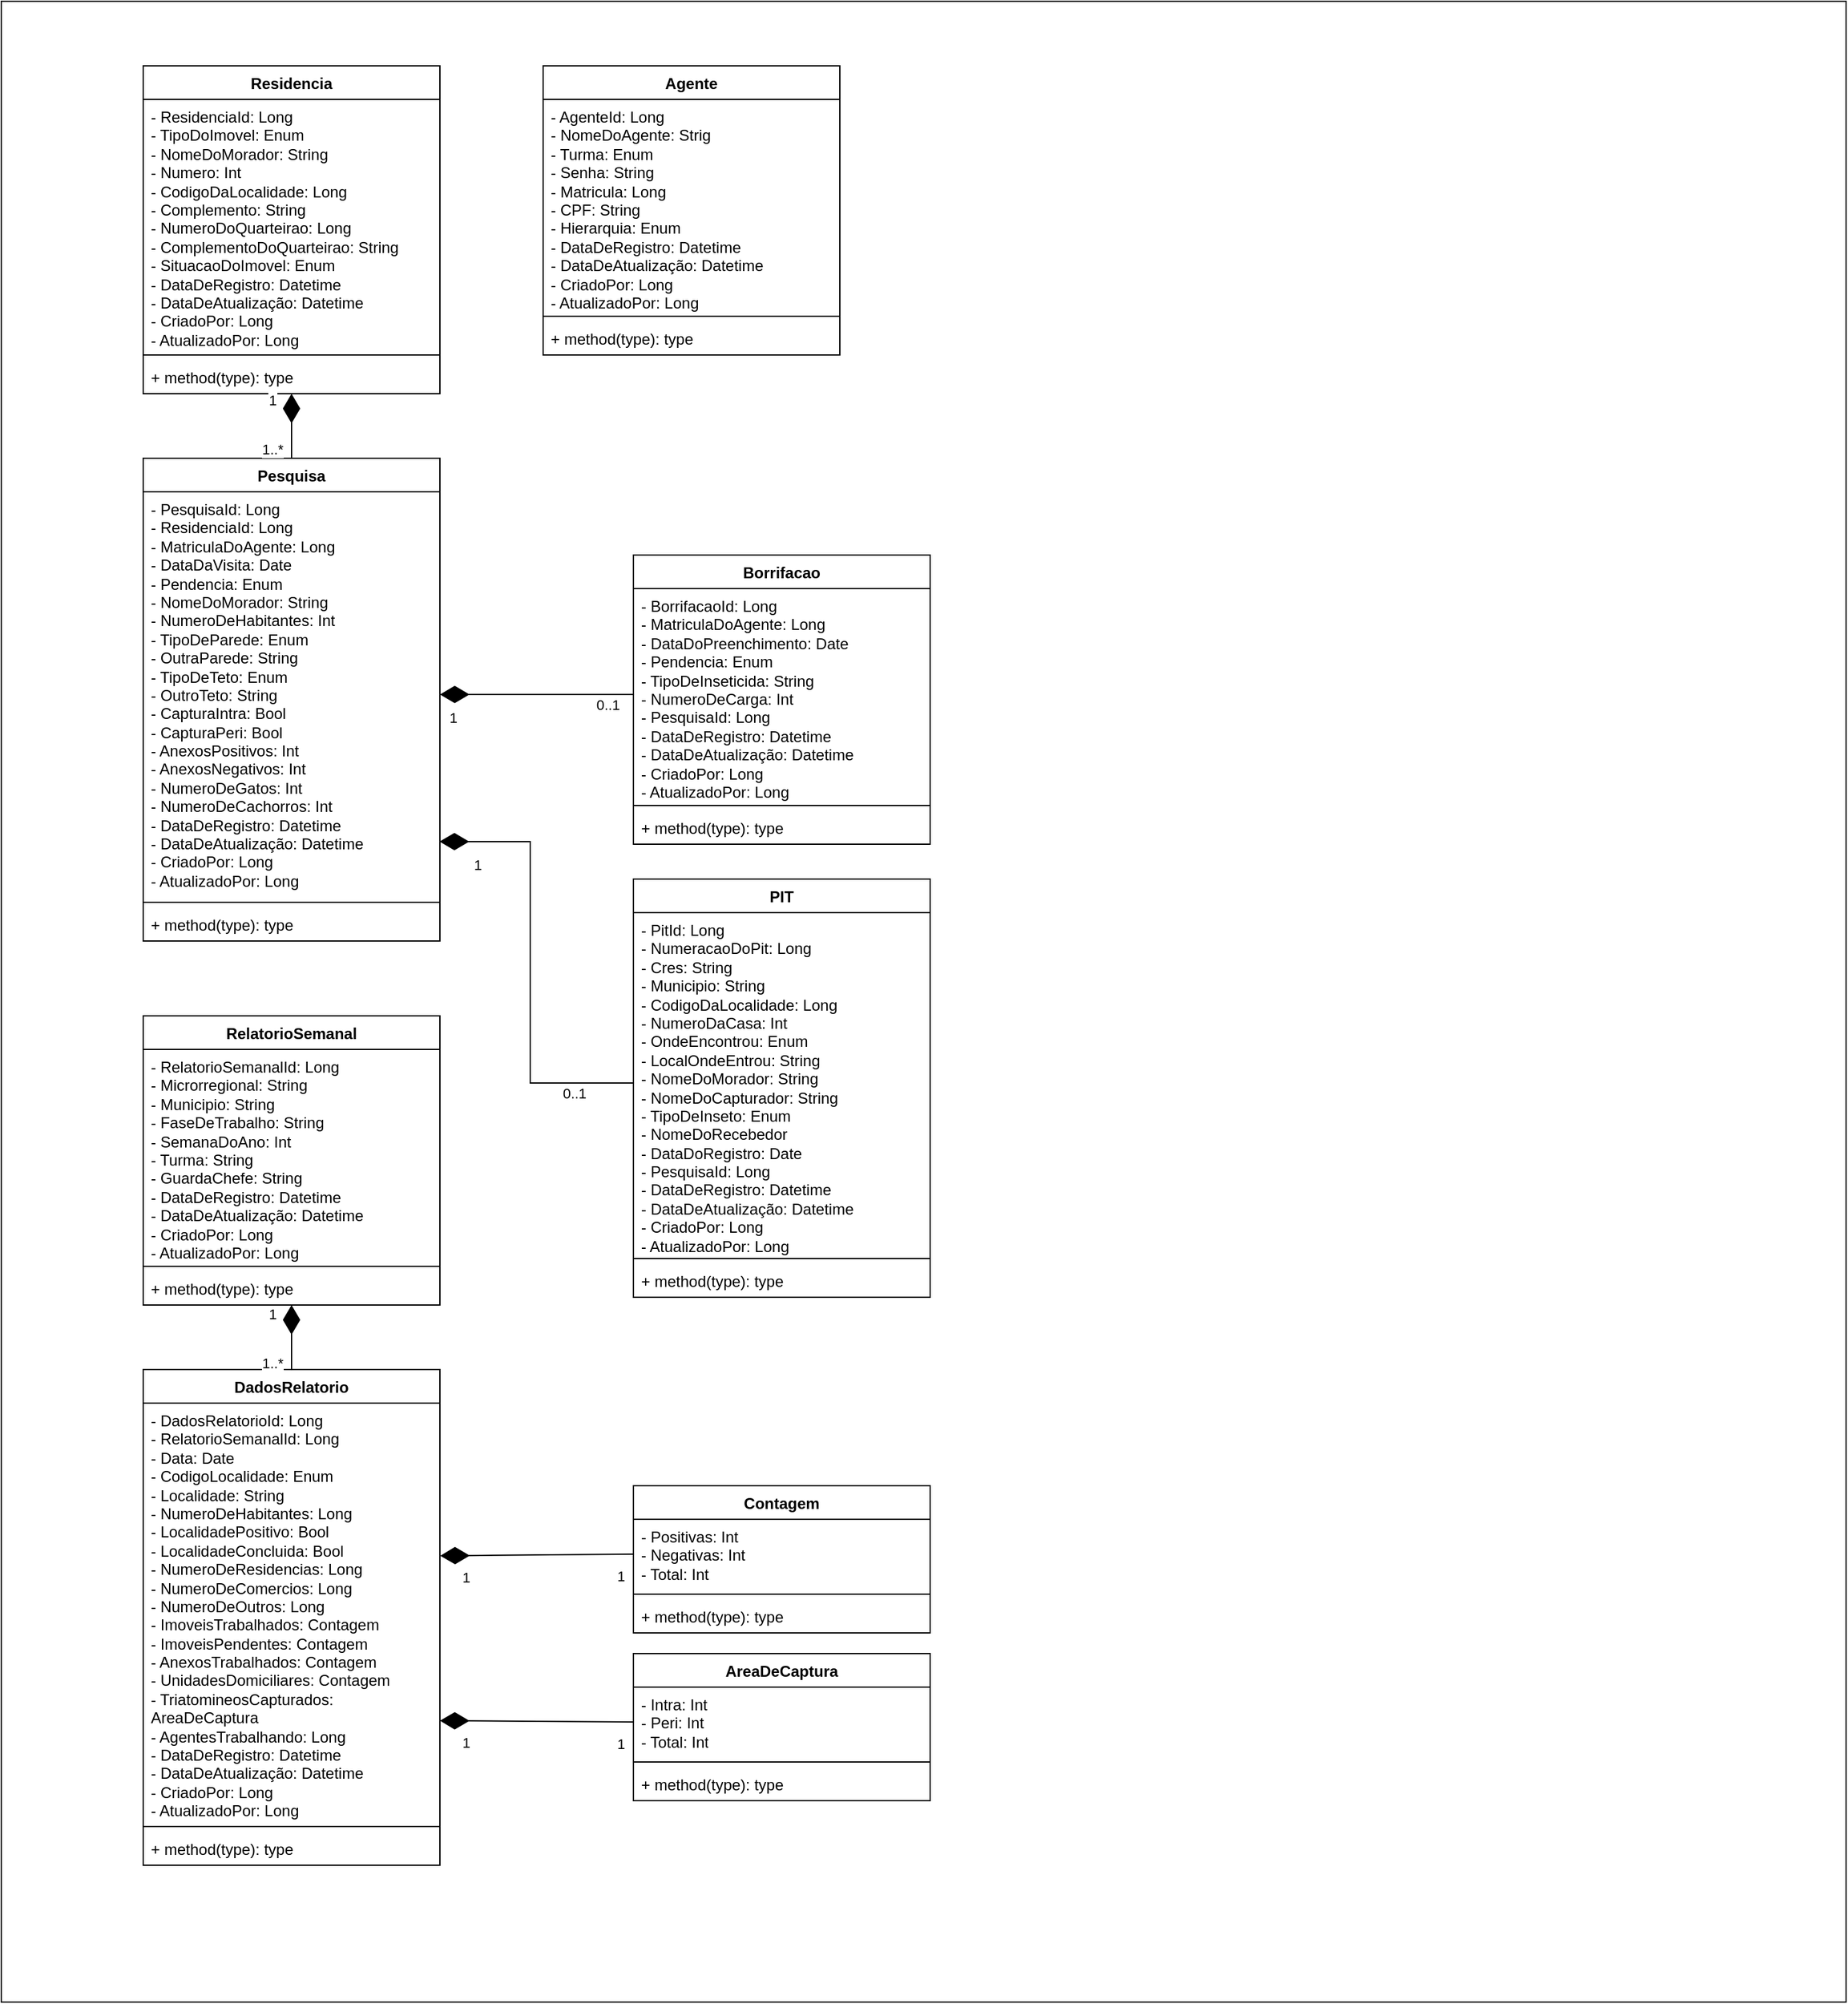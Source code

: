 <mxfile version="27.1.4">
  <diagram name="Página-1" id="DglhQxTYwcVoG4UClbaS">
    <mxGraphModel dx="1682" dy="655" grid="1" gridSize="10" guides="1" tooltips="1" connect="1" arrows="1" fold="1" page="1" pageScale="1" pageWidth="827" pageHeight="1169" math="0" shadow="0">
      <root>
        <mxCell id="0" />
        <mxCell id="1" parent="0" />
        <mxCell id="triasS2bSTIJZc5xoral-1" value="" style="rounded=0;whiteSpace=wrap;html=1;" parent="1" vertex="1">
          <mxGeometry x="40" y="40" width="1430" height="1550" as="geometry" />
        </mxCell>
        <mxCell id="zUorLh323JgTCuncFjUu-15" value="Residencia" style="swimlane;fontStyle=1;align=center;verticalAlign=top;childLayout=stackLayout;horizontal=1;startSize=26;horizontalStack=0;resizeParent=1;resizeParentMax=0;resizeLast=0;collapsible=1;marginBottom=0;whiteSpace=wrap;html=1;" parent="1" vertex="1">
          <mxGeometry x="150" y="90" width="230" height="254" as="geometry" />
        </mxCell>
        <mxCell id="zUorLh323JgTCuncFjUu-16" value="&lt;div&gt;- ResidenciaId: Long&lt;/div&gt;- TipoDoImovel: Enum&lt;div&gt;- NomeDoMorador: String&lt;/div&gt;&lt;div&gt;- Numero: Int&lt;/div&gt;&lt;div&gt;- CodigoDaLocalidade: Long&lt;/div&gt;&lt;div&gt;- Complemento: String&lt;/div&gt;&lt;div&gt;- NumeroDoQuarteirao: Long&lt;/div&gt;&lt;div&gt;- ComplementoDoQuarteirao: String&lt;/div&gt;&lt;div&gt;- SituacaoDoImovel: Enum&lt;/div&gt;&lt;div&gt;- DataDeRegistro: Datetime&lt;/div&gt;&lt;div&gt;- DataDeAtualização: Datetime&lt;/div&gt;&lt;div&gt;- CriadoPor: Long&lt;/div&gt;&lt;div&gt;- AtualizadoPor: Long&lt;/div&gt;&lt;div&gt;&lt;br&gt;&lt;/div&gt;" style="text;strokeColor=none;fillColor=none;align=left;verticalAlign=top;spacingLeft=4;spacingRight=4;overflow=hidden;rotatable=0;points=[[0,0.5],[1,0.5]];portConstraint=eastwest;whiteSpace=wrap;html=1;" parent="zUorLh323JgTCuncFjUu-15" vertex="1">
          <mxGeometry y="26" width="230" height="194" as="geometry" />
        </mxCell>
        <mxCell id="zUorLh323JgTCuncFjUu-17" value="" style="line;strokeWidth=1;fillColor=none;align=left;verticalAlign=middle;spacingTop=-1;spacingLeft=3;spacingRight=3;rotatable=0;labelPosition=right;points=[];portConstraint=eastwest;strokeColor=inherit;" parent="zUorLh323JgTCuncFjUu-15" vertex="1">
          <mxGeometry y="220" width="230" height="8" as="geometry" />
        </mxCell>
        <mxCell id="zUorLh323JgTCuncFjUu-18" value="+ method(type): type" style="text;strokeColor=none;fillColor=none;align=left;verticalAlign=top;spacingLeft=4;spacingRight=4;overflow=hidden;rotatable=0;points=[[0,0.5],[1,0.5]];portConstraint=eastwest;whiteSpace=wrap;html=1;" parent="zUorLh323JgTCuncFjUu-15" vertex="1">
          <mxGeometry y="228" width="230" height="26" as="geometry" />
        </mxCell>
        <mxCell id="zUorLh323JgTCuncFjUu-19" value="Agente" style="swimlane;fontStyle=1;align=center;verticalAlign=top;childLayout=stackLayout;horizontal=1;startSize=26;horizontalStack=0;resizeParent=1;resizeParentMax=0;resizeLast=0;collapsible=1;marginBottom=0;whiteSpace=wrap;html=1;" parent="1" vertex="1">
          <mxGeometry x="460" y="90" width="230" height="224" as="geometry" />
        </mxCell>
        <mxCell id="zUorLh323JgTCuncFjUu-20" value="&lt;div&gt;&lt;div&gt;- AgenteId: Long&lt;/div&gt;- NomeDoAgente: Strig&lt;div&gt;- Turma: Enum&lt;br&gt;&lt;div&gt;- Senha: String&lt;/div&gt;&lt;div&gt;- Matricula: Long&lt;/div&gt;&lt;div&gt;- CPF: String&lt;/div&gt;&lt;/div&gt;&lt;div&gt;- Hierarquia: Enum&lt;/div&gt;&lt;/div&gt;&lt;div&gt;&lt;div&gt;- DataDeRegistro: Datetime&lt;/div&gt;&lt;div&gt;- DataDeAtualização: Datetime&lt;/div&gt;&lt;div&gt;- CriadoPor: Long&lt;/div&gt;&lt;div&gt;- AtualizadoPor: Long&lt;/div&gt;&lt;/div&gt;" style="text;strokeColor=none;fillColor=none;align=left;verticalAlign=top;spacingLeft=4;spacingRight=4;overflow=hidden;rotatable=0;points=[[0,0.5],[1,0.5]];portConstraint=eastwest;whiteSpace=wrap;html=1;" parent="zUorLh323JgTCuncFjUu-19" vertex="1">
          <mxGeometry y="26" width="230" height="164" as="geometry" />
        </mxCell>
        <mxCell id="zUorLh323JgTCuncFjUu-21" value="" style="line;strokeWidth=1;fillColor=none;align=left;verticalAlign=middle;spacingTop=-1;spacingLeft=3;spacingRight=3;rotatable=0;labelPosition=right;points=[];portConstraint=eastwest;strokeColor=inherit;" parent="zUorLh323JgTCuncFjUu-19" vertex="1">
          <mxGeometry y="190" width="230" height="8" as="geometry" />
        </mxCell>
        <mxCell id="zUorLh323JgTCuncFjUu-22" value="+ method(type): type" style="text;strokeColor=none;fillColor=none;align=left;verticalAlign=top;spacingLeft=4;spacingRight=4;overflow=hidden;rotatable=0;points=[[0,0.5],[1,0.5]];portConstraint=eastwest;whiteSpace=wrap;html=1;" parent="zUorLh323JgTCuncFjUu-19" vertex="1">
          <mxGeometry y="198" width="230" height="26" as="geometry" />
        </mxCell>
        <mxCell id="zUorLh323JgTCuncFjUu-23" value="Borrifacao" style="swimlane;fontStyle=1;align=center;verticalAlign=top;childLayout=stackLayout;horizontal=1;startSize=26;horizontalStack=0;resizeParent=1;resizeParentMax=0;resizeLast=0;collapsible=1;marginBottom=0;whiteSpace=wrap;html=1;" parent="1" vertex="1">
          <mxGeometry x="530" y="469" width="230" height="224" as="geometry" />
        </mxCell>
        <mxCell id="zUorLh323JgTCuncFjUu-24" value="&lt;div&gt;- BorrifacaoId: Long&lt;/div&gt;&lt;div&gt;-&amp;nbsp;&lt;span style=&quot;background-color: transparent; color: light-dark(rgb(0, 0, 0), rgb(255, 255, 255));&quot;&gt;MatriculaDoAgente: Long&lt;/span&gt;&lt;/div&gt;&lt;div&gt;&lt;span style=&quot;background-color: transparent; color: light-dark(rgb(0, 0, 0), rgb(255, 255, 255));&quot;&gt;- DataDoPreenchimento: Date&lt;/span&gt;&lt;/div&gt;&lt;div&gt;&lt;span style=&quot;background-color: transparent; color: light-dark(rgb(0, 0, 0), rgb(255, 255, 255));&quot;&gt;- Pendencia: Enum&lt;/span&gt;&lt;/div&gt;&lt;div&gt;&lt;span style=&quot;background-color: transparent; color: light-dark(rgb(0, 0, 0), rgb(255, 255, 255));&quot;&gt;- TipoDeInseticida: String&lt;/span&gt;&lt;/div&gt;&lt;div&gt;&lt;span style=&quot;background-color: transparent; color: light-dark(rgb(0, 0, 0), rgb(255, 255, 255));&quot;&gt;- NumeroDeCarga: Int&lt;/span&gt;&lt;/div&gt;&lt;div&gt;&lt;span style=&quot;background-color: transparent; color: light-dark(rgb(0, 0, 0), rgb(255, 255, 255));&quot;&gt;- PesquisaId: Long&lt;/span&gt;&lt;/div&gt;&lt;div&gt;&lt;div&gt;- DataDeRegistro: Datetime&lt;/div&gt;&lt;div&gt;- DataDeAtualização: Datetime&lt;/div&gt;&lt;div&gt;- CriadoPor: Long&lt;/div&gt;&lt;div&gt;- AtualizadoPor: Long&lt;/div&gt;&lt;/div&gt;&lt;div&gt;&lt;span style=&quot;background-color: transparent; color: light-dark(rgb(0, 0, 0), rgb(255, 255, 255));&quot;&gt;&lt;br&gt;&lt;/span&gt;&lt;/div&gt;" style="text;strokeColor=none;fillColor=none;align=left;verticalAlign=top;spacingLeft=4;spacingRight=4;overflow=hidden;rotatable=0;points=[[0,0.5],[1,0.5]];portConstraint=eastwest;whiteSpace=wrap;html=1;" parent="zUorLh323JgTCuncFjUu-23" vertex="1">
          <mxGeometry y="26" width="230" height="164" as="geometry" />
        </mxCell>
        <mxCell id="zUorLh323JgTCuncFjUu-25" value="" style="line;strokeWidth=1;fillColor=none;align=left;verticalAlign=middle;spacingTop=-1;spacingLeft=3;spacingRight=3;rotatable=0;labelPosition=right;points=[];portConstraint=eastwest;strokeColor=inherit;" parent="zUorLh323JgTCuncFjUu-23" vertex="1">
          <mxGeometry y="190" width="230" height="8" as="geometry" />
        </mxCell>
        <mxCell id="zUorLh323JgTCuncFjUu-26" value="+ method(type): type" style="text;strokeColor=none;fillColor=none;align=left;verticalAlign=top;spacingLeft=4;spacingRight=4;overflow=hidden;rotatable=0;points=[[0,0.5],[1,0.5]];portConstraint=eastwest;whiteSpace=wrap;html=1;" parent="zUorLh323JgTCuncFjUu-23" vertex="1">
          <mxGeometry y="198" width="230" height="26" as="geometry" />
        </mxCell>
        <mxCell id="zUorLh323JgTCuncFjUu-27" value="Pesquisa" style="swimlane;fontStyle=1;align=center;verticalAlign=top;childLayout=stackLayout;horizontal=1;startSize=26;horizontalStack=0;resizeParent=1;resizeParentMax=0;resizeLast=0;collapsible=1;marginBottom=0;whiteSpace=wrap;html=1;" parent="1" vertex="1">
          <mxGeometry x="150" y="394" width="230" height="374" as="geometry" />
        </mxCell>
        <mxCell id="zUorLh323JgTCuncFjUu-28" value="&lt;div&gt;- PesquisaId: Long&lt;/div&gt;&lt;div&gt;- ResidenciaId: Long&lt;/div&gt;&lt;div&gt;- MatriculaDoAgente: Long&lt;/div&gt;&lt;div&gt;- DataDaVisita: Date&lt;/div&gt;&lt;div&gt;&lt;span style=&quot;background-color: transparent; color: light-dark(rgb(0, 0, 0), rgb(255, 255, 255));&quot;&gt;- Pendencia: Enum&lt;/span&gt;&lt;/div&gt;&lt;div&gt;- NomeDoMorador: String&lt;/div&gt;&lt;div&gt;- NumeroDeHabitantes: Int&lt;/div&gt;&lt;div&gt;- TipoDeParede: Enum&lt;/div&gt;&lt;div&gt;- OutraParede: String&lt;/div&gt;&lt;div&gt;- TipoDeTeto: Enum&lt;/div&gt;&lt;div&gt;- OutroTeto: String&lt;/div&gt;&lt;div&gt;- CapturaIntra: Bool&lt;/div&gt;&lt;div&gt;- CapturaPeri: Bool&lt;/div&gt;&lt;div&gt;- AnexosPositivos: Int&lt;/div&gt;&lt;div&gt;- AnexosNegativos: Int&lt;/div&gt;&lt;div&gt;- NumeroDeGatos: Int&lt;/div&gt;&lt;div&gt;- NumeroDeCachorros: Int&lt;/div&gt;&lt;div&gt;&lt;div&gt;- DataDeRegistro: Datetime&lt;/div&gt;&lt;div&gt;- DataDeAtualização: Datetime&lt;/div&gt;&lt;div&gt;- CriadoPor: Long&lt;/div&gt;&lt;div&gt;- AtualizadoPor: Long&lt;/div&gt;&lt;/div&gt;" style="text;strokeColor=none;fillColor=none;align=left;verticalAlign=top;spacingLeft=4;spacingRight=4;overflow=hidden;rotatable=0;points=[[0,0.5],[1,0.5]];portConstraint=eastwest;whiteSpace=wrap;html=1;" parent="zUorLh323JgTCuncFjUu-27" vertex="1">
          <mxGeometry y="26" width="230" height="314" as="geometry" />
        </mxCell>
        <mxCell id="zUorLh323JgTCuncFjUu-29" value="" style="line;strokeWidth=1;fillColor=none;align=left;verticalAlign=middle;spacingTop=-1;spacingLeft=3;spacingRight=3;rotatable=0;labelPosition=right;points=[];portConstraint=eastwest;strokeColor=inherit;" parent="zUorLh323JgTCuncFjUu-27" vertex="1">
          <mxGeometry y="340" width="230" height="8" as="geometry" />
        </mxCell>
        <mxCell id="zUorLh323JgTCuncFjUu-30" value="+ method(type): type" style="text;strokeColor=none;fillColor=none;align=left;verticalAlign=top;spacingLeft=4;spacingRight=4;overflow=hidden;rotatable=0;points=[[0,0.5],[1,0.5]];portConstraint=eastwest;whiteSpace=wrap;html=1;" parent="zUorLh323JgTCuncFjUu-27" vertex="1">
          <mxGeometry y="348" width="230" height="26" as="geometry" />
        </mxCell>
        <mxCell id="zUorLh323JgTCuncFjUu-31" value="RelatorioSemanal" style="swimlane;fontStyle=1;align=center;verticalAlign=top;childLayout=stackLayout;horizontal=1;startSize=26;horizontalStack=0;resizeParent=1;resizeParentMax=0;resizeLast=0;collapsible=1;marginBottom=0;whiteSpace=wrap;html=1;" parent="1" vertex="1">
          <mxGeometry x="150" y="826" width="230" height="224" as="geometry" />
        </mxCell>
        <mxCell id="zUorLh323JgTCuncFjUu-32" value="&lt;div&gt;- RelatorioSemanalId: Long&lt;/div&gt;&lt;div&gt;- Microrregional: String&lt;/div&gt;&lt;div&gt;- Municipio: String&lt;/div&gt;&lt;div&gt;- FaseDeTrabalho: String&lt;/div&gt;&lt;div&gt;- SemanaDoAno: Int&lt;/div&gt;&lt;div&gt;- Turma: String&lt;/div&gt;&lt;div&gt;- GuardaChefe: String&lt;/div&gt;&lt;div&gt;&lt;div&gt;- DataDeRegistro: Datetime&lt;/div&gt;&lt;div&gt;- DataDeAtualização: Datetime&lt;/div&gt;&lt;div&gt;- CriadoPor: Long&lt;/div&gt;&lt;div&gt;- AtualizadoPor: Long&lt;/div&gt;&lt;/div&gt;" style="text;strokeColor=none;fillColor=none;align=left;verticalAlign=top;spacingLeft=4;spacingRight=4;overflow=hidden;rotatable=0;points=[[0,0.5],[1,0.5]];portConstraint=eastwest;whiteSpace=wrap;html=1;" parent="zUorLh323JgTCuncFjUu-31" vertex="1">
          <mxGeometry y="26" width="230" height="164" as="geometry" />
        </mxCell>
        <mxCell id="zUorLh323JgTCuncFjUu-33" value="" style="line;strokeWidth=1;fillColor=none;align=left;verticalAlign=middle;spacingTop=-1;spacingLeft=3;spacingRight=3;rotatable=0;labelPosition=right;points=[];portConstraint=eastwest;strokeColor=inherit;" parent="zUorLh323JgTCuncFjUu-31" vertex="1">
          <mxGeometry y="190" width="230" height="8" as="geometry" />
        </mxCell>
        <mxCell id="zUorLh323JgTCuncFjUu-34" value="+ method(type): type" style="text;strokeColor=none;fillColor=none;align=left;verticalAlign=top;spacingLeft=4;spacingRight=4;overflow=hidden;rotatable=0;points=[[0,0.5],[1,0.5]];portConstraint=eastwest;whiteSpace=wrap;html=1;" parent="zUorLh323JgTCuncFjUu-31" vertex="1">
          <mxGeometry y="198" width="230" height="26" as="geometry" />
        </mxCell>
        <mxCell id="zUorLh323JgTCuncFjUu-35" value="DadosRelatorio" style="swimlane;fontStyle=1;align=center;verticalAlign=top;childLayout=stackLayout;horizontal=1;startSize=26;horizontalStack=0;resizeParent=1;resizeParentMax=0;resizeLast=0;collapsible=1;marginBottom=0;whiteSpace=wrap;html=1;" parent="1" vertex="1">
          <mxGeometry x="150" y="1100" width="230" height="384" as="geometry" />
        </mxCell>
        <mxCell id="zUorLh323JgTCuncFjUu-36" value="&lt;div&gt;- DadosRelatorioId: Long&lt;/div&gt;&lt;div&gt;- RelatorioSemanalId: Long&lt;/div&gt;&lt;div&gt;- Data: Date&lt;/div&gt;&lt;div&gt;- CodigoLocalidade: Enum&lt;/div&gt;&lt;div&gt;- Localidade: String&lt;/div&gt;&lt;div&gt;- NumeroDeHabitantes: Long&lt;/div&gt;&lt;div&gt;- LocalidadePositivo: Bool&lt;/div&gt;&lt;div&gt;- LocalidadeConcluida: Bool&lt;/div&gt;&lt;div&gt;- NumeroDeResidencias: Long&lt;/div&gt;&lt;div&gt;- NumeroDeComercios: Long&lt;/div&gt;&lt;div&gt;- NumeroDeOutros: Long&lt;/div&gt;&lt;div&gt;- ImoveisTrabalhados: Contagem&lt;/div&gt;&lt;div&gt;- ImoveisPendentes: Contagem&lt;/div&gt;&lt;div&gt;- AnexosTrabalhados: Contagem&lt;/div&gt;&lt;div&gt;- UnidadesDomiciliares: Contagem&lt;/div&gt;&lt;div&gt;- TriatomineosCapturados: AreaDeCaptura&lt;/div&gt;&lt;div&gt;- AgentesTrabalhando: Long&lt;/div&gt;&lt;div&gt;&lt;div&gt;- DataDeRegistro: Datetime&lt;/div&gt;&lt;div&gt;- DataDeAtualização: Datetime&lt;/div&gt;&lt;div&gt;- CriadoPor: Long&lt;/div&gt;&lt;div&gt;- AtualizadoPor: Long&lt;/div&gt;&lt;/div&gt;" style="text;strokeColor=none;fillColor=none;align=left;verticalAlign=top;spacingLeft=4;spacingRight=4;overflow=hidden;rotatable=0;points=[[0,0.5],[1,0.5]];portConstraint=eastwest;whiteSpace=wrap;html=1;" parent="zUorLh323JgTCuncFjUu-35" vertex="1">
          <mxGeometry y="26" width="230" height="324" as="geometry" />
        </mxCell>
        <mxCell id="zUorLh323JgTCuncFjUu-37" value="" style="line;strokeWidth=1;fillColor=none;align=left;verticalAlign=middle;spacingTop=-1;spacingLeft=3;spacingRight=3;rotatable=0;labelPosition=right;points=[];portConstraint=eastwest;strokeColor=inherit;" parent="zUorLh323JgTCuncFjUu-35" vertex="1">
          <mxGeometry y="350" width="230" height="8" as="geometry" />
        </mxCell>
        <mxCell id="zUorLh323JgTCuncFjUu-38" value="+ method(type): type" style="text;strokeColor=none;fillColor=none;align=left;verticalAlign=top;spacingLeft=4;spacingRight=4;overflow=hidden;rotatable=0;points=[[0,0.5],[1,0.5]];portConstraint=eastwest;whiteSpace=wrap;html=1;" parent="zUorLh323JgTCuncFjUu-35" vertex="1">
          <mxGeometry y="358" width="230" height="26" as="geometry" />
        </mxCell>
        <mxCell id="zUorLh323JgTCuncFjUu-39" value="PIT" style="swimlane;fontStyle=1;align=center;verticalAlign=top;childLayout=stackLayout;horizontal=1;startSize=26;horizontalStack=0;resizeParent=1;resizeParentMax=0;resizeLast=0;collapsible=1;marginBottom=0;whiteSpace=wrap;html=1;" parent="1" vertex="1">
          <mxGeometry x="530" y="720" width="230" height="324" as="geometry" />
        </mxCell>
        <mxCell id="zUorLh323JgTCuncFjUu-40" value="&lt;div&gt;- PitId: Long&lt;/div&gt;&lt;div&gt;- NumeracaoDoPit: Long&lt;/div&gt;&lt;div&gt;- Cres: String&lt;/div&gt;&lt;div&gt;- Municipio: String&lt;/div&gt;&lt;div&gt;-&amp;nbsp;&lt;span style=&quot;background-color: transparent; color: light-dark(rgb(0, 0, 0), rgb(255, 255, 255));&quot;&gt;CodigoDaLocalidade: Long&lt;/span&gt;&lt;/div&gt;&lt;div&gt;- NumeroDaCasa: Int&lt;/div&gt;&lt;div&gt;- OndeEncontrou: Enum&lt;/div&gt;&lt;div&gt;- LocalOndeEntrou: String&lt;/div&gt;&lt;div&gt;- NomeDoMorador: String&lt;/div&gt;&lt;div&gt;- NomeDoCapturador: String&lt;/div&gt;&lt;div&gt;- TipoDeInseto: Enum&lt;/div&gt;&lt;div&gt;- NomeDoRecebedor&lt;/div&gt;&lt;div&gt;- DataDoRegistro: Date&lt;/div&gt;&lt;div&gt;- PesquisaId: Long&lt;/div&gt;&lt;div&gt;&lt;div&gt;- DataDeRegistro: Datetime&lt;/div&gt;&lt;div&gt;- DataDeAtualização: Datetime&lt;/div&gt;&lt;div&gt;- CriadoPor: Long&lt;/div&gt;&lt;div&gt;- AtualizadoPor: Long&lt;/div&gt;&lt;/div&gt;" style="text;strokeColor=none;fillColor=none;align=left;verticalAlign=top;spacingLeft=4;spacingRight=4;overflow=hidden;rotatable=0;points=[[0,0.5],[1,0.5]];portConstraint=eastwest;whiteSpace=wrap;html=1;" parent="zUorLh323JgTCuncFjUu-39" vertex="1">
          <mxGeometry y="26" width="230" height="264" as="geometry" />
        </mxCell>
        <mxCell id="zUorLh323JgTCuncFjUu-41" value="" style="line;strokeWidth=1;fillColor=none;align=left;verticalAlign=middle;spacingTop=-1;spacingLeft=3;spacingRight=3;rotatable=0;labelPosition=right;points=[];portConstraint=eastwest;strokeColor=inherit;" parent="zUorLh323JgTCuncFjUu-39" vertex="1">
          <mxGeometry y="290" width="230" height="8" as="geometry" />
        </mxCell>
        <mxCell id="zUorLh323JgTCuncFjUu-42" value="+ method(type): type" style="text;strokeColor=none;fillColor=none;align=left;verticalAlign=top;spacingLeft=4;spacingRight=4;overflow=hidden;rotatable=0;points=[[0,0.5],[1,0.5]];portConstraint=eastwest;whiteSpace=wrap;html=1;" parent="zUorLh323JgTCuncFjUu-39" vertex="1">
          <mxGeometry y="298" width="230" height="26" as="geometry" />
        </mxCell>
        <mxCell id="zUorLh323JgTCuncFjUu-43" value="Contagem" style="swimlane;fontStyle=1;align=center;verticalAlign=top;childLayout=stackLayout;horizontal=1;startSize=26;horizontalStack=0;resizeParent=1;resizeParentMax=0;resizeLast=0;collapsible=1;marginBottom=0;whiteSpace=wrap;html=1;" parent="1" vertex="1">
          <mxGeometry x="530" y="1190" width="230" height="114" as="geometry" />
        </mxCell>
        <mxCell id="zUorLh323JgTCuncFjUu-44" value="- Positivas: Int&lt;div&gt;- Negativas: Int&lt;/div&gt;&lt;div&gt;- Total: Int&lt;/div&gt;" style="text;strokeColor=none;fillColor=none;align=left;verticalAlign=top;spacingLeft=4;spacingRight=4;overflow=hidden;rotatable=0;points=[[0,0.5],[1,0.5]];portConstraint=eastwest;whiteSpace=wrap;html=1;" parent="zUorLh323JgTCuncFjUu-43" vertex="1">
          <mxGeometry y="26" width="230" height="54" as="geometry" />
        </mxCell>
        <mxCell id="zUorLh323JgTCuncFjUu-45" value="" style="line;strokeWidth=1;fillColor=none;align=left;verticalAlign=middle;spacingTop=-1;spacingLeft=3;spacingRight=3;rotatable=0;labelPosition=right;points=[];portConstraint=eastwest;strokeColor=inherit;" parent="zUorLh323JgTCuncFjUu-43" vertex="1">
          <mxGeometry y="80" width="230" height="8" as="geometry" />
        </mxCell>
        <mxCell id="zUorLh323JgTCuncFjUu-46" value="+ method(type): type" style="text;strokeColor=none;fillColor=none;align=left;verticalAlign=top;spacingLeft=4;spacingRight=4;overflow=hidden;rotatable=0;points=[[0,0.5],[1,0.5]];portConstraint=eastwest;whiteSpace=wrap;html=1;" parent="zUorLh323JgTCuncFjUu-43" vertex="1">
          <mxGeometry y="88" width="230" height="26" as="geometry" />
        </mxCell>
        <mxCell id="zUorLh323JgTCuncFjUu-47" value="AreaDeCaptura" style="swimlane;fontStyle=1;align=center;verticalAlign=top;childLayout=stackLayout;horizontal=1;startSize=26;horizontalStack=0;resizeParent=1;resizeParentMax=0;resizeLast=0;collapsible=1;marginBottom=0;whiteSpace=wrap;html=1;" parent="1" vertex="1">
          <mxGeometry x="530" y="1320" width="230" height="114" as="geometry" />
        </mxCell>
        <mxCell id="zUorLh323JgTCuncFjUu-48" value="- Intra: Int&lt;div&gt;- Peri: Int&lt;/div&gt;&lt;div&gt;- Total: Int&lt;/div&gt;" style="text;strokeColor=none;fillColor=none;align=left;verticalAlign=top;spacingLeft=4;spacingRight=4;overflow=hidden;rotatable=0;points=[[0,0.5],[1,0.5]];portConstraint=eastwest;whiteSpace=wrap;html=1;" parent="zUorLh323JgTCuncFjUu-47" vertex="1">
          <mxGeometry y="26" width="230" height="54" as="geometry" />
        </mxCell>
        <mxCell id="zUorLh323JgTCuncFjUu-49" value="" style="line;strokeWidth=1;fillColor=none;align=left;verticalAlign=middle;spacingTop=-1;spacingLeft=3;spacingRight=3;rotatable=0;labelPosition=right;points=[];portConstraint=eastwest;strokeColor=inherit;" parent="zUorLh323JgTCuncFjUu-47" vertex="1">
          <mxGeometry y="80" width="230" height="8" as="geometry" />
        </mxCell>
        <mxCell id="zUorLh323JgTCuncFjUu-50" value="+ method(type): type" style="text;strokeColor=none;fillColor=none;align=left;verticalAlign=top;spacingLeft=4;spacingRight=4;overflow=hidden;rotatable=0;points=[[0,0.5],[1,0.5]];portConstraint=eastwest;whiteSpace=wrap;html=1;" parent="zUorLh323JgTCuncFjUu-47" vertex="1">
          <mxGeometry y="88" width="230" height="26" as="geometry" />
        </mxCell>
        <mxCell id="zUorLh323JgTCuncFjUu-51" value="" style="endArrow=diamondThin;html=1;rounded=0;exitX=0.5;exitY=0;exitDx=0;exitDy=0;endFill=1;endSize=20;" parent="1" source="zUorLh323JgTCuncFjUu-27" target="zUorLh323JgTCuncFjUu-15" edge="1">
          <mxGeometry width="50" height="50" relative="1" as="geometry">
            <mxPoint x="389" y="370" as="sourcePoint" />
            <mxPoint x="439" y="320" as="targetPoint" />
          </mxGeometry>
        </mxCell>
        <mxCell id="zUorLh323JgTCuncFjUu-52" value="1" style="edgeLabel;html=1;align=center;verticalAlign=middle;resizable=0;points=[];" parent="zUorLh323JgTCuncFjUu-51" vertex="1" connectable="0">
          <mxGeometry x="0.79" y="2" relative="1" as="geometry">
            <mxPoint x="-13" as="offset" />
          </mxGeometry>
        </mxCell>
        <mxCell id="zUorLh323JgTCuncFjUu-53" value="1..*" style="edgeLabel;html=1;align=center;verticalAlign=middle;resizable=0;points=[];" parent="zUorLh323JgTCuncFjUu-51" vertex="1" connectable="0">
          <mxGeometry x="-0.727" y="-1" relative="1" as="geometry">
            <mxPoint x="-16" as="offset" />
          </mxGeometry>
        </mxCell>
        <mxCell id="zUorLh323JgTCuncFjUu-54" value="" style="endArrow=diamondThin;html=1;rounded=0;endFill=1;endSize=20;entryX=1;entryY=0.5;entryDx=0;entryDy=0;exitX=0;exitY=0.5;exitDx=0;exitDy=0;" parent="1" source="zUorLh323JgTCuncFjUu-24" target="zUorLh323JgTCuncFjUu-28" edge="1">
          <mxGeometry width="50" height="50" relative="1" as="geometry">
            <mxPoint x="480" y="543" as="sourcePoint" />
            <mxPoint x="470" y="543" as="targetPoint" />
          </mxGeometry>
        </mxCell>
        <mxCell id="zUorLh323JgTCuncFjUu-55" value="1" style="edgeLabel;html=1;align=center;verticalAlign=middle;resizable=0;points=[];" parent="zUorLh323JgTCuncFjUu-54" vertex="1" connectable="0">
          <mxGeometry x="0.79" y="2" relative="1" as="geometry">
            <mxPoint x="-6" y="16" as="offset" />
          </mxGeometry>
        </mxCell>
        <mxCell id="zUorLh323JgTCuncFjUu-56" value="0..1" style="edgeLabel;html=1;align=center;verticalAlign=middle;resizable=0;points=[];" parent="zUorLh323JgTCuncFjUu-54" vertex="1" connectable="0">
          <mxGeometry x="-0.727" y="-1" relative="1" as="geometry">
            <mxPoint y="9" as="offset" />
          </mxGeometry>
        </mxCell>
        <mxCell id="zUorLh323JgTCuncFjUu-58" value="" style="endArrow=diamondThin;html=1;rounded=0;exitX=0;exitY=0.5;exitDx=0;exitDy=0;endFill=1;endSize=20;entryX=0.999;entryY=0.863;entryDx=0;entryDy=0;entryPerimeter=0;" parent="1" source="zUorLh323JgTCuncFjUu-40" target="zUorLh323JgTCuncFjUu-28" edge="1">
          <mxGeometry width="50" height="50" relative="1" as="geometry">
            <mxPoint x="620" y="630" as="sourcePoint" />
            <mxPoint x="470" y="630" as="targetPoint" />
            <Array as="points">
              <mxPoint x="450" y="878" />
              <mxPoint x="450" y="691" />
            </Array>
          </mxGeometry>
        </mxCell>
        <mxCell id="zUorLh323JgTCuncFjUu-59" value="1" style="edgeLabel;html=1;align=center;verticalAlign=middle;resizable=0;points=[];" parent="zUorLh323JgTCuncFjUu-58" vertex="1" connectable="0">
          <mxGeometry x="0.79" y="2" relative="1" as="geometry">
            <mxPoint x="-6" y="16" as="offset" />
          </mxGeometry>
        </mxCell>
        <mxCell id="zUorLh323JgTCuncFjUu-60" value="0..1" style="edgeLabel;html=1;align=center;verticalAlign=middle;resizable=0;points=[];" parent="zUorLh323JgTCuncFjUu-58" vertex="1" connectable="0">
          <mxGeometry x="-0.727" y="-1" relative="1" as="geometry">
            <mxPoint y="9" as="offset" />
          </mxGeometry>
        </mxCell>
        <mxCell id="zUorLh323JgTCuncFjUu-64" value="" style="endArrow=diamondThin;html=1;rounded=0;endSize=20;endFill=1;" parent="1" source="zUorLh323JgTCuncFjUu-35" target="zUorLh323JgTCuncFjUu-34" edge="1">
          <mxGeometry width="50" height="50" relative="1" as="geometry">
            <mxPoint x="200" y="1060" as="sourcePoint" />
            <mxPoint x="250" y="1010" as="targetPoint" />
          </mxGeometry>
        </mxCell>
        <mxCell id="zUorLh323JgTCuncFjUu-65" value="1" style="edgeLabel;html=1;align=center;verticalAlign=middle;resizable=0;points=[];" parent="zUorLh323JgTCuncFjUu-64" vertex="1" connectable="0">
          <mxGeometry x="0.727" y="-4" relative="1" as="geometry">
            <mxPoint x="-19" as="offset" />
          </mxGeometry>
        </mxCell>
        <mxCell id="zUorLh323JgTCuncFjUu-66" value="1..*" style="edgeLabel;html=1;align=center;verticalAlign=middle;resizable=0;points=[];" parent="zUorLh323JgTCuncFjUu-64" vertex="1" connectable="0">
          <mxGeometry x="-0.773" y="-1" relative="1" as="geometry">
            <mxPoint x="-16" as="offset" />
          </mxGeometry>
        </mxCell>
        <mxCell id="zUorLh323JgTCuncFjUu-67" value="" style="endArrow=diamondThin;html=1;rounded=0;endSize=20;endFill=1;exitX=0;exitY=0.5;exitDx=0;exitDy=0;entryX=1.001;entryY=0.365;entryDx=0;entryDy=0;entryPerimeter=0;" parent="1" source="zUorLh323JgTCuncFjUu-44" target="zUorLh323JgTCuncFjUu-36" edge="1">
          <mxGeometry width="50" height="50" relative="1" as="geometry">
            <mxPoint x="450" y="1230" as="sourcePoint" />
            <mxPoint x="390" y="1250" as="targetPoint" />
          </mxGeometry>
        </mxCell>
        <mxCell id="zUorLh323JgTCuncFjUu-68" value="1" style="edgeLabel;html=1;align=center;verticalAlign=middle;resizable=0;points=[];" parent="zUorLh323JgTCuncFjUu-67" vertex="1" connectable="0">
          <mxGeometry x="0.727" y="-4" relative="1" as="geometry">
            <mxPoint x="-1" y="21" as="offset" />
          </mxGeometry>
        </mxCell>
        <mxCell id="zUorLh323JgTCuncFjUu-69" value="1" style="edgeLabel;html=1;align=center;verticalAlign=middle;resizable=0;points=[];" parent="zUorLh323JgTCuncFjUu-67" vertex="1" connectable="0">
          <mxGeometry x="-0.773" y="-1" relative="1" as="geometry">
            <mxPoint x="7" y="18" as="offset" />
          </mxGeometry>
        </mxCell>
        <mxCell id="zUorLh323JgTCuncFjUu-70" value="" style="endArrow=diamondThin;html=1;rounded=0;endSize=20;endFill=1;exitX=0;exitY=0.5;exitDx=0;exitDy=0;" parent="1" source="zUorLh323JgTCuncFjUu-48" edge="1">
          <mxGeometry width="50" height="50" relative="1" as="geometry">
            <mxPoint x="529" y="1376.71" as="sourcePoint" />
            <mxPoint x="380" y="1372" as="targetPoint" />
          </mxGeometry>
        </mxCell>
        <mxCell id="zUorLh323JgTCuncFjUu-71" value="1" style="edgeLabel;html=1;align=center;verticalAlign=middle;resizable=0;points=[];" parent="zUorLh323JgTCuncFjUu-70" vertex="1" connectable="0">
          <mxGeometry x="0.727" y="-4" relative="1" as="geometry">
            <mxPoint x="-1" y="21" as="offset" />
          </mxGeometry>
        </mxCell>
        <mxCell id="zUorLh323JgTCuncFjUu-72" value="1" style="edgeLabel;html=1;align=center;verticalAlign=middle;resizable=0;points=[];" parent="zUorLh323JgTCuncFjUu-70" vertex="1" connectable="0">
          <mxGeometry x="-0.773" y="-1" relative="1" as="geometry">
            <mxPoint x="7" y="18" as="offset" />
          </mxGeometry>
        </mxCell>
      </root>
    </mxGraphModel>
  </diagram>
</mxfile>
